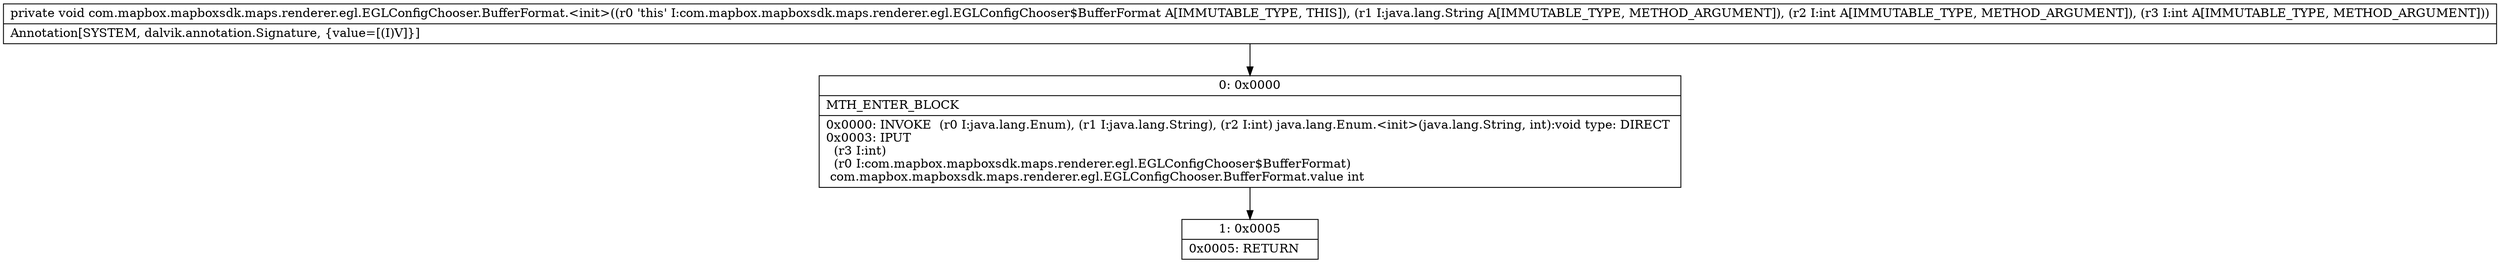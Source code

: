 digraph "CFG forcom.mapbox.mapboxsdk.maps.renderer.egl.EGLConfigChooser.BufferFormat.\<init\>(Ljava\/lang\/String;II)V" {
Node_0 [shape=record,label="{0\:\ 0x0000|MTH_ENTER_BLOCK\l|0x0000: INVOKE  (r0 I:java.lang.Enum), (r1 I:java.lang.String), (r2 I:int) java.lang.Enum.\<init\>(java.lang.String, int):void type: DIRECT \l0x0003: IPUT  \l  (r3 I:int)\l  (r0 I:com.mapbox.mapboxsdk.maps.renderer.egl.EGLConfigChooser$BufferFormat)\l com.mapbox.mapboxsdk.maps.renderer.egl.EGLConfigChooser.BufferFormat.value int \l}"];
Node_1 [shape=record,label="{1\:\ 0x0005|0x0005: RETURN   \l}"];
MethodNode[shape=record,label="{private void com.mapbox.mapboxsdk.maps.renderer.egl.EGLConfigChooser.BufferFormat.\<init\>((r0 'this' I:com.mapbox.mapboxsdk.maps.renderer.egl.EGLConfigChooser$BufferFormat A[IMMUTABLE_TYPE, THIS]), (r1 I:java.lang.String A[IMMUTABLE_TYPE, METHOD_ARGUMENT]), (r2 I:int A[IMMUTABLE_TYPE, METHOD_ARGUMENT]), (r3 I:int A[IMMUTABLE_TYPE, METHOD_ARGUMENT]))  | Annotation[SYSTEM, dalvik.annotation.Signature, \{value=[(I)V]\}]\l}"];
MethodNode -> Node_0;
Node_0 -> Node_1;
}


